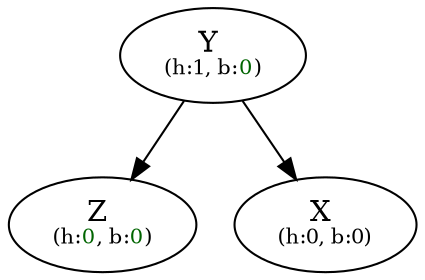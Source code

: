 digraph {
  nY [label="Y" pos="0.7,1.0!" label=<Y <br/><font point-size="10">(h:1, b:<font color="darkgreen">0</font>)</font>>]
  nZ [label="Z" pos="1.4,0.0!" label=<Z <br/><font point-size="10">(h:<font color="darkgreen">0</font>, b:<font color="darkgreen">0</font>)</font>>]
  nX [label="X" pos="0.0,0.0!" label=<X <br/><font point-size="10">(h:0, b:0)</font>>]
  nY -> nZ 
  nY -> nX 
}
